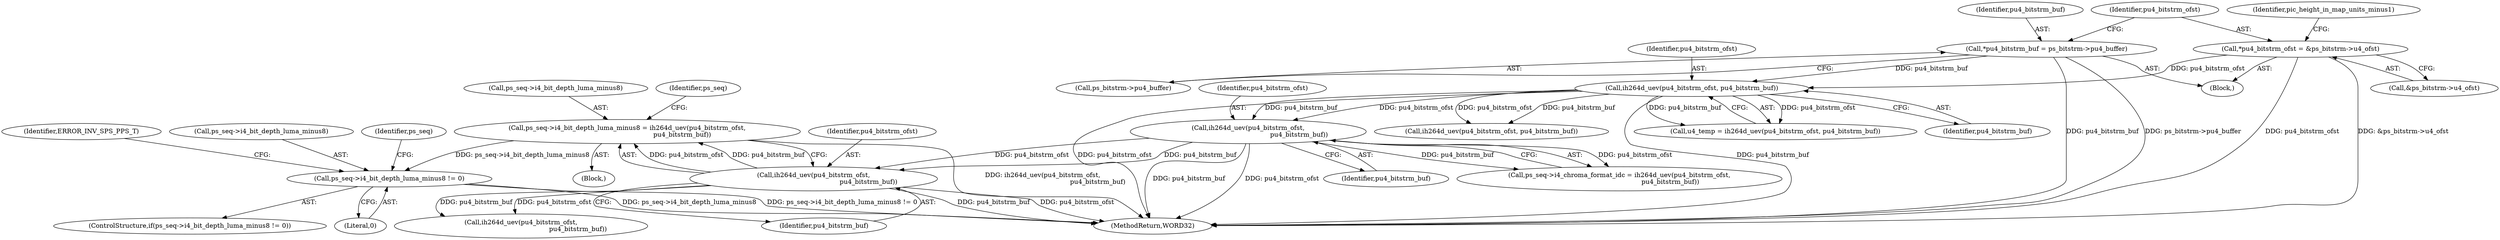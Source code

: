 digraph "0_Android_42cf02965b11c397dd37a0063e683cef005bc0ae@pointer" {
"1000442" [label="(Call,ps_seq->i4_bit_depth_luma_minus8 != 0)"];
"1000434" [label="(Call,ps_seq->i4_bit_depth_luma_minus8 = ih264d_uev(pu4_bitstrm_ofst,\n                                                      pu4_bitstrm_buf))"];
"1000438" [label="(Call,ih264d_uev(pu4_bitstrm_ofst,\n                                                      pu4_bitstrm_buf))"];
"1000422" [label="(Call,ih264d_uev(pu4_bitstrm_ofst,\n                                                  pu4_bitstrm_buf))"];
"1000299" [label="(Call,ih264d_uev(pu4_bitstrm_ofst, pu4_bitstrm_buf))"];
"1000183" [label="(Call,*pu4_bitstrm_ofst = &ps_bitstrm->u4_ofst)"];
"1000177" [label="(Call,*pu4_bitstrm_buf = ps_bitstrm->pu4_buffer)"];
"1000435" [label="(Call,ps_seq->i4_bit_depth_luma_minus8)"];
"1000177" [label="(Call,*pu4_bitstrm_buf = ps_bitstrm->pu4_buffer)"];
"1000417" [label="(Block,)"];
"1000166" [label="(Block,)"];
"1000449" [label="(Identifier,ERROR_INV_SPS_PPS_T)"];
"1000442" [label="(Call,ps_seq->i4_bit_depth_luma_minus8 != 0)"];
"1000178" [label="(Identifier,pu4_bitstrm_buf)"];
"1000438" [label="(Call,ih264d_uev(pu4_bitstrm_ofst,\n                                                      pu4_bitstrm_buf))"];
"1000418" [label="(Call,ps_seq->i4_chroma_format_idc = ih264d_uev(pu4_bitstrm_ofst,\n                                                  pu4_bitstrm_buf))"];
"1001477" [label="(MethodReturn,WORD32)"];
"1000423" [label="(Identifier,pu4_bitstrm_ofst)"];
"1000184" [label="(Identifier,pu4_bitstrm_ofst)"];
"1000299" [label="(Call,ih264d_uev(pu4_bitstrm_ofst, pu4_bitstrm_buf))"];
"1000424" [label="(Identifier,pu4_bitstrm_buf)"];
"1000197" [label="(Identifier,pic_height_in_map_units_minus1)"];
"1000297" [label="(Call,u4_temp = ih264d_uev(pu4_bitstrm_ofst, pu4_bitstrm_buf))"];
"1000454" [label="(Call,ih264d_uev(pu4_bitstrm_ofst,\n                                                        pu4_bitstrm_buf))"];
"1000443" [label="(Call,ps_seq->i4_bit_depth_luma_minus8)"];
"1000446" [label="(Literal,0)"];
"1000301" [label="(Identifier,pu4_bitstrm_buf)"];
"1000441" [label="(ControlStructure,if(ps_seq->i4_bit_depth_luma_minus8 != 0))"];
"1000300" [label="(Identifier,pu4_bitstrm_ofst)"];
"1000569" [label="(Call,ih264d_uev(pu4_bitstrm_ofst, pu4_bitstrm_buf))"];
"1000444" [label="(Identifier,ps_seq)"];
"1000452" [label="(Identifier,ps_seq)"];
"1000183" [label="(Call,*pu4_bitstrm_ofst = &ps_bitstrm->u4_ofst)"];
"1000440" [label="(Identifier,pu4_bitstrm_buf)"];
"1000422" [label="(Call,ih264d_uev(pu4_bitstrm_ofst,\n                                                  pu4_bitstrm_buf))"];
"1000434" [label="(Call,ps_seq->i4_bit_depth_luma_minus8 = ih264d_uev(pu4_bitstrm_ofst,\n                                                      pu4_bitstrm_buf))"];
"1000185" [label="(Call,&ps_bitstrm->u4_ofst)"];
"1000439" [label="(Identifier,pu4_bitstrm_ofst)"];
"1000179" [label="(Call,ps_bitstrm->pu4_buffer)"];
"1000442" -> "1000441"  [label="AST: "];
"1000442" -> "1000446"  [label="CFG: "];
"1000443" -> "1000442"  [label="AST: "];
"1000446" -> "1000442"  [label="AST: "];
"1000449" -> "1000442"  [label="CFG: "];
"1000452" -> "1000442"  [label="CFG: "];
"1000442" -> "1001477"  [label="DDG: ps_seq->i4_bit_depth_luma_minus8 != 0"];
"1000442" -> "1001477"  [label="DDG: ps_seq->i4_bit_depth_luma_minus8"];
"1000434" -> "1000442"  [label="DDG: ps_seq->i4_bit_depth_luma_minus8"];
"1000434" -> "1000417"  [label="AST: "];
"1000434" -> "1000438"  [label="CFG: "];
"1000435" -> "1000434"  [label="AST: "];
"1000438" -> "1000434"  [label="AST: "];
"1000444" -> "1000434"  [label="CFG: "];
"1000434" -> "1001477"  [label="DDG: ih264d_uev(pu4_bitstrm_ofst,\n                                                      pu4_bitstrm_buf)"];
"1000438" -> "1000434"  [label="DDG: pu4_bitstrm_ofst"];
"1000438" -> "1000434"  [label="DDG: pu4_bitstrm_buf"];
"1000438" -> "1000440"  [label="CFG: "];
"1000439" -> "1000438"  [label="AST: "];
"1000440" -> "1000438"  [label="AST: "];
"1000438" -> "1001477"  [label="DDG: pu4_bitstrm_buf"];
"1000438" -> "1001477"  [label="DDG: pu4_bitstrm_ofst"];
"1000422" -> "1000438"  [label="DDG: pu4_bitstrm_ofst"];
"1000422" -> "1000438"  [label="DDG: pu4_bitstrm_buf"];
"1000438" -> "1000454"  [label="DDG: pu4_bitstrm_ofst"];
"1000438" -> "1000454"  [label="DDG: pu4_bitstrm_buf"];
"1000422" -> "1000418"  [label="AST: "];
"1000422" -> "1000424"  [label="CFG: "];
"1000423" -> "1000422"  [label="AST: "];
"1000424" -> "1000422"  [label="AST: "];
"1000418" -> "1000422"  [label="CFG: "];
"1000422" -> "1001477"  [label="DDG: pu4_bitstrm_ofst"];
"1000422" -> "1001477"  [label="DDG: pu4_bitstrm_buf"];
"1000422" -> "1000418"  [label="DDG: pu4_bitstrm_ofst"];
"1000422" -> "1000418"  [label="DDG: pu4_bitstrm_buf"];
"1000299" -> "1000422"  [label="DDG: pu4_bitstrm_ofst"];
"1000299" -> "1000422"  [label="DDG: pu4_bitstrm_buf"];
"1000299" -> "1000297"  [label="AST: "];
"1000299" -> "1000301"  [label="CFG: "];
"1000300" -> "1000299"  [label="AST: "];
"1000301" -> "1000299"  [label="AST: "];
"1000297" -> "1000299"  [label="CFG: "];
"1000299" -> "1001477"  [label="DDG: pu4_bitstrm_buf"];
"1000299" -> "1001477"  [label="DDG: pu4_bitstrm_ofst"];
"1000299" -> "1000297"  [label="DDG: pu4_bitstrm_ofst"];
"1000299" -> "1000297"  [label="DDG: pu4_bitstrm_buf"];
"1000183" -> "1000299"  [label="DDG: pu4_bitstrm_ofst"];
"1000177" -> "1000299"  [label="DDG: pu4_bitstrm_buf"];
"1000299" -> "1000569"  [label="DDG: pu4_bitstrm_ofst"];
"1000299" -> "1000569"  [label="DDG: pu4_bitstrm_buf"];
"1000183" -> "1000166"  [label="AST: "];
"1000183" -> "1000185"  [label="CFG: "];
"1000184" -> "1000183"  [label="AST: "];
"1000185" -> "1000183"  [label="AST: "];
"1000197" -> "1000183"  [label="CFG: "];
"1000183" -> "1001477"  [label="DDG: &ps_bitstrm->u4_ofst"];
"1000183" -> "1001477"  [label="DDG: pu4_bitstrm_ofst"];
"1000177" -> "1000166"  [label="AST: "];
"1000177" -> "1000179"  [label="CFG: "];
"1000178" -> "1000177"  [label="AST: "];
"1000179" -> "1000177"  [label="AST: "];
"1000184" -> "1000177"  [label="CFG: "];
"1000177" -> "1001477"  [label="DDG: pu4_bitstrm_buf"];
"1000177" -> "1001477"  [label="DDG: ps_bitstrm->pu4_buffer"];
}
